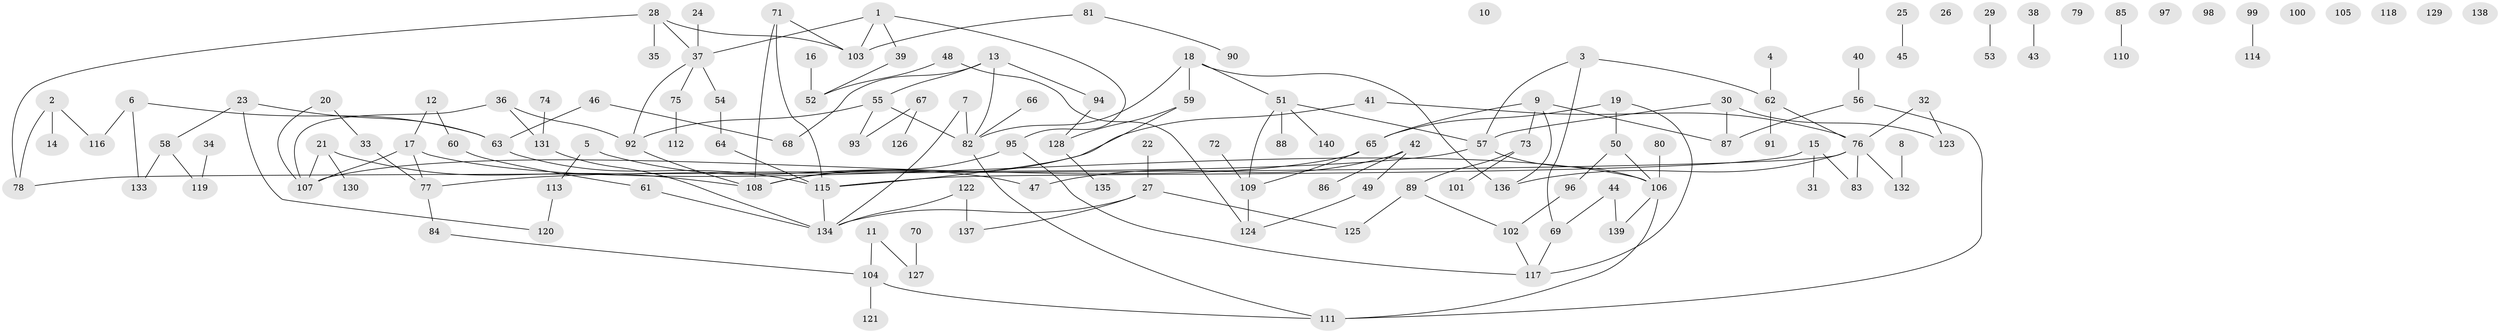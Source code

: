 // coarse degree distribution, {4: 0.10416666666666667, 2: 0.1875, 6: 0.052083333333333336, 3: 0.1875, 1: 0.25, 0: 0.13541666666666666, 7: 0.03125, 8: 0.020833333333333332, 5: 0.03125}
// Generated by graph-tools (version 1.1) at 2025/23/03/03/25 07:23:28]
// undirected, 140 vertices, 162 edges
graph export_dot {
graph [start="1"]
  node [color=gray90,style=filled];
  1;
  2;
  3;
  4;
  5;
  6;
  7;
  8;
  9;
  10;
  11;
  12;
  13;
  14;
  15;
  16;
  17;
  18;
  19;
  20;
  21;
  22;
  23;
  24;
  25;
  26;
  27;
  28;
  29;
  30;
  31;
  32;
  33;
  34;
  35;
  36;
  37;
  38;
  39;
  40;
  41;
  42;
  43;
  44;
  45;
  46;
  47;
  48;
  49;
  50;
  51;
  52;
  53;
  54;
  55;
  56;
  57;
  58;
  59;
  60;
  61;
  62;
  63;
  64;
  65;
  66;
  67;
  68;
  69;
  70;
  71;
  72;
  73;
  74;
  75;
  76;
  77;
  78;
  79;
  80;
  81;
  82;
  83;
  84;
  85;
  86;
  87;
  88;
  89;
  90;
  91;
  92;
  93;
  94;
  95;
  96;
  97;
  98;
  99;
  100;
  101;
  102;
  103;
  104;
  105;
  106;
  107;
  108;
  109;
  110;
  111;
  112;
  113;
  114;
  115;
  116;
  117;
  118;
  119;
  120;
  121;
  122;
  123;
  124;
  125;
  126;
  127;
  128;
  129;
  130;
  131;
  132;
  133;
  134;
  135;
  136;
  137;
  138;
  139;
  140;
  1 -- 37;
  1 -- 39;
  1 -- 95;
  1 -- 103;
  2 -- 14;
  2 -- 78;
  2 -- 116;
  3 -- 57;
  3 -- 62;
  3 -- 69;
  4 -- 62;
  5 -- 47;
  5 -- 113;
  6 -- 63;
  6 -- 116;
  6 -- 133;
  7 -- 82;
  7 -- 134;
  8 -- 132;
  9 -- 65;
  9 -- 73;
  9 -- 87;
  9 -- 136;
  11 -- 104;
  11 -- 127;
  12 -- 17;
  12 -- 60;
  13 -- 55;
  13 -- 68;
  13 -- 82;
  13 -- 94;
  15 -- 31;
  15 -- 83;
  15 -- 115;
  16 -- 52;
  17 -- 77;
  17 -- 106;
  17 -- 107;
  18 -- 51;
  18 -- 59;
  18 -- 82;
  18 -- 136;
  19 -- 50;
  19 -- 65;
  19 -- 117;
  20 -- 33;
  20 -- 107;
  21 -- 107;
  21 -- 108;
  21 -- 130;
  22 -- 27;
  23 -- 58;
  23 -- 63;
  23 -- 120;
  24 -- 37;
  25 -- 45;
  27 -- 125;
  27 -- 134;
  27 -- 137;
  28 -- 35;
  28 -- 37;
  28 -- 78;
  28 -- 103;
  29 -- 53;
  30 -- 57;
  30 -- 87;
  30 -- 123;
  32 -- 76;
  32 -- 123;
  33 -- 77;
  34 -- 119;
  36 -- 92;
  36 -- 107;
  36 -- 131;
  37 -- 54;
  37 -- 75;
  37 -- 92;
  38 -- 43;
  39 -- 52;
  40 -- 56;
  41 -- 76;
  41 -- 108;
  42 -- 47;
  42 -- 49;
  42 -- 86;
  44 -- 69;
  44 -- 139;
  46 -- 63;
  46 -- 68;
  48 -- 52;
  48 -- 124;
  49 -- 124;
  50 -- 96;
  50 -- 106;
  51 -- 57;
  51 -- 88;
  51 -- 109;
  51 -- 140;
  54 -- 64;
  55 -- 82;
  55 -- 92;
  55 -- 93;
  56 -- 87;
  56 -- 111;
  57 -- 77;
  57 -- 106;
  58 -- 119;
  58 -- 133;
  59 -- 115;
  59 -- 128;
  60 -- 61;
  61 -- 134;
  62 -- 76;
  62 -- 91;
  63 -- 115;
  64 -- 115;
  65 -- 107;
  65 -- 109;
  66 -- 82;
  67 -- 93;
  67 -- 126;
  69 -- 117;
  70 -- 127;
  71 -- 103;
  71 -- 108;
  71 -- 115;
  72 -- 109;
  73 -- 89;
  73 -- 101;
  74 -- 131;
  75 -- 112;
  76 -- 78;
  76 -- 83;
  76 -- 132;
  76 -- 136;
  77 -- 84;
  80 -- 106;
  81 -- 90;
  81 -- 103;
  82 -- 111;
  84 -- 104;
  85 -- 110;
  89 -- 102;
  89 -- 125;
  92 -- 108;
  94 -- 128;
  95 -- 108;
  95 -- 117;
  96 -- 102;
  99 -- 114;
  102 -- 117;
  104 -- 111;
  104 -- 121;
  106 -- 111;
  106 -- 139;
  109 -- 124;
  113 -- 120;
  115 -- 134;
  122 -- 134;
  122 -- 137;
  128 -- 135;
  131 -- 134;
}
